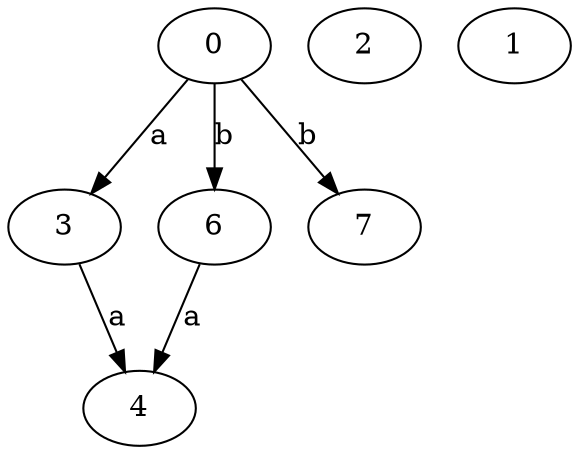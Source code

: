 strict digraph  {
0;
2;
3;
1;
4;
6;
7;
0 -> 3  [label=a];
0 -> 6  [label=b];
0 -> 7  [label=b];
3 -> 4  [label=a];
6 -> 4  [label=a];
}

